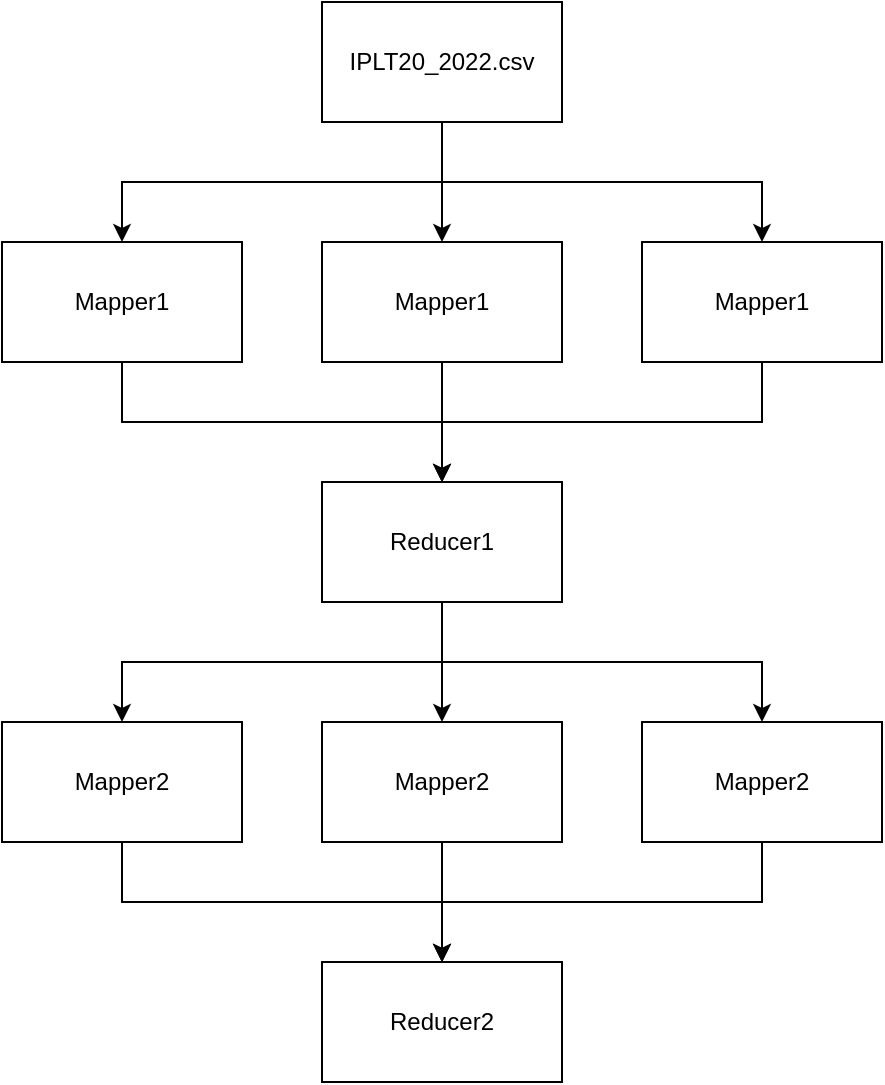 <mxfile version="20.5.1" type="device" pages="5"><diagram id="6o7f9RZTDPb5jPdgnGVH" name="Page-1"><mxGraphModel dx="1422" dy="762" grid="1" gridSize="10" guides="1" tooltips="1" connect="1" arrows="1" fold="1" page="1" pageScale="1" pageWidth="850" pageHeight="1100" math="0" shadow="0"><root><mxCell id="0"/><mxCell id="1" parent="0"/><mxCell id="xvzANiRqgenkxPo2lPjt-11" style="edgeStyle=orthogonalEdgeStyle;rounded=0;orthogonalLoop=1;jettySize=auto;html=1;exitX=0.5;exitY=1;exitDx=0;exitDy=0;entryX=0.5;entryY=0;entryDx=0;entryDy=0;" parent="1" source="xvzANiRqgenkxPo2lPjt-1" target="xvzANiRqgenkxPo2lPjt-2" edge="1"><mxGeometry relative="1" as="geometry"/></mxCell><mxCell id="xvzANiRqgenkxPo2lPjt-12" style="edgeStyle=orthogonalEdgeStyle;rounded=0;orthogonalLoop=1;jettySize=auto;html=1;exitX=0.5;exitY=1;exitDx=0;exitDy=0;entryX=0.5;entryY=0;entryDx=0;entryDy=0;" parent="1" source="xvzANiRqgenkxPo2lPjt-1" target="xvzANiRqgenkxPo2lPjt-4" edge="1"><mxGeometry relative="1" as="geometry"/></mxCell><mxCell id="xvzANiRqgenkxPo2lPjt-13" style="edgeStyle=orthogonalEdgeStyle;rounded=0;orthogonalLoop=1;jettySize=auto;html=1;exitX=0.5;exitY=1;exitDx=0;exitDy=0;" parent="1" source="xvzANiRqgenkxPo2lPjt-1" target="xvzANiRqgenkxPo2lPjt-3" edge="1"><mxGeometry relative="1" as="geometry"/></mxCell><mxCell id="xvzANiRqgenkxPo2lPjt-1" value="IPLT20_2022.csv" style="rounded=0;whiteSpace=wrap;html=1;" parent="1" vertex="1"><mxGeometry x="320" y="80" width="120" height="60" as="geometry"/></mxCell><mxCell id="xvzANiRqgenkxPo2lPjt-14" style="edgeStyle=orthogonalEdgeStyle;rounded=0;orthogonalLoop=1;jettySize=auto;html=1;exitX=0.5;exitY=1;exitDx=0;exitDy=0;entryX=0.5;entryY=0;entryDx=0;entryDy=0;" parent="1" source="xvzANiRqgenkxPo2lPjt-2" target="xvzANiRqgenkxPo2lPjt-5" edge="1"><mxGeometry relative="1" as="geometry"/></mxCell><mxCell id="xvzANiRqgenkxPo2lPjt-2" value="Mapper1" style="rounded=0;whiteSpace=wrap;html=1;" parent="1" vertex="1"><mxGeometry x="160" y="200" width="120" height="60" as="geometry"/></mxCell><mxCell id="xvzANiRqgenkxPo2lPjt-18" style="edgeStyle=orthogonalEdgeStyle;rounded=0;orthogonalLoop=1;jettySize=auto;html=1;exitX=0.5;exitY=1;exitDx=0;exitDy=0;entryX=0.5;entryY=0;entryDx=0;entryDy=0;" parent="1" source="xvzANiRqgenkxPo2lPjt-3" target="xvzANiRqgenkxPo2lPjt-5" edge="1"><mxGeometry relative="1" as="geometry"/></mxCell><mxCell id="xvzANiRqgenkxPo2lPjt-3" value="Mapper1" style="rounded=0;whiteSpace=wrap;html=1;" parent="1" vertex="1"><mxGeometry x="320" y="200" width="120" height="60" as="geometry"/></mxCell><mxCell id="xvzANiRqgenkxPo2lPjt-15" style="edgeStyle=orthogonalEdgeStyle;rounded=0;orthogonalLoop=1;jettySize=auto;html=1;exitX=0.5;exitY=1;exitDx=0;exitDy=0;entryX=0.5;entryY=0;entryDx=0;entryDy=0;" parent="1" source="xvzANiRqgenkxPo2lPjt-4" target="xvzANiRqgenkxPo2lPjt-5" edge="1"><mxGeometry relative="1" as="geometry"/></mxCell><mxCell id="xvzANiRqgenkxPo2lPjt-4" value="Mapper1" style="rounded=0;whiteSpace=wrap;html=1;" parent="1" vertex="1"><mxGeometry x="480" y="200" width="120" height="60" as="geometry"/></mxCell><mxCell id="xvzANiRqgenkxPo2lPjt-19" style="edgeStyle=orthogonalEdgeStyle;rounded=0;orthogonalLoop=1;jettySize=auto;html=1;exitX=0.5;exitY=1;exitDx=0;exitDy=0;entryX=0.5;entryY=0;entryDx=0;entryDy=0;" parent="1" source="xvzANiRqgenkxPo2lPjt-5" target="xvzANiRqgenkxPo2lPjt-7" edge="1"><mxGeometry relative="1" as="geometry"/></mxCell><mxCell id="xvzANiRqgenkxPo2lPjt-20" style="edgeStyle=orthogonalEdgeStyle;rounded=0;orthogonalLoop=1;jettySize=auto;html=1;exitX=0.5;exitY=1;exitDx=0;exitDy=0;entryX=0.5;entryY=0;entryDx=0;entryDy=0;" parent="1" source="xvzANiRqgenkxPo2lPjt-5" target="xvzANiRqgenkxPo2lPjt-6" edge="1"><mxGeometry relative="1" as="geometry"/></mxCell><mxCell id="xvzANiRqgenkxPo2lPjt-21" style="edgeStyle=orthogonalEdgeStyle;rounded=0;orthogonalLoop=1;jettySize=auto;html=1;exitX=0.5;exitY=1;exitDx=0;exitDy=0;entryX=0.5;entryY=0;entryDx=0;entryDy=0;" parent="1" source="xvzANiRqgenkxPo2lPjt-5" target="xvzANiRqgenkxPo2lPjt-8" edge="1"><mxGeometry relative="1" as="geometry"/></mxCell><mxCell id="xvzANiRqgenkxPo2lPjt-5" value="Reducer1" style="rounded=0;whiteSpace=wrap;html=1;" parent="1" vertex="1"><mxGeometry x="320" y="320" width="120" height="60" as="geometry"/></mxCell><mxCell id="xvzANiRqgenkxPo2lPjt-22" style="edgeStyle=orthogonalEdgeStyle;rounded=0;orthogonalLoop=1;jettySize=auto;html=1;exitX=0.5;exitY=1;exitDx=0;exitDy=0;entryX=0.5;entryY=0;entryDx=0;entryDy=0;" parent="1" source="xvzANiRqgenkxPo2lPjt-6" target="xvzANiRqgenkxPo2lPjt-9" edge="1"><mxGeometry relative="1" as="geometry"/></mxCell><mxCell id="xvzANiRqgenkxPo2lPjt-6" value="Mapper2" style="rounded=0;whiteSpace=wrap;html=1;" parent="1" vertex="1"><mxGeometry x="160" y="440" width="120" height="60" as="geometry"/></mxCell><mxCell id="xvzANiRqgenkxPo2lPjt-25" style="edgeStyle=orthogonalEdgeStyle;rounded=0;orthogonalLoop=1;jettySize=auto;html=1;exitX=0.5;exitY=1;exitDx=0;exitDy=0;entryX=0.5;entryY=0;entryDx=0;entryDy=0;" parent="1" source="xvzANiRqgenkxPo2lPjt-7" target="xvzANiRqgenkxPo2lPjt-9" edge="1"><mxGeometry relative="1" as="geometry"/></mxCell><mxCell id="xvzANiRqgenkxPo2lPjt-7" value="Mapper2" style="rounded=0;whiteSpace=wrap;html=1;" parent="1" vertex="1"><mxGeometry x="320" y="440" width="120" height="60" as="geometry"/></mxCell><mxCell id="xvzANiRqgenkxPo2lPjt-28" style="edgeStyle=orthogonalEdgeStyle;rounded=0;orthogonalLoop=1;jettySize=auto;html=1;exitX=0.5;exitY=1;exitDx=0;exitDy=0;" parent="1" source="xvzANiRqgenkxPo2lPjt-8" target="xvzANiRqgenkxPo2lPjt-9" edge="1"><mxGeometry relative="1" as="geometry"/></mxCell><mxCell id="xvzANiRqgenkxPo2lPjt-8" value="Mapper2" style="rounded=0;whiteSpace=wrap;html=1;" parent="1" vertex="1"><mxGeometry x="480" y="440" width="120" height="60" as="geometry"/></mxCell><mxCell id="xvzANiRqgenkxPo2lPjt-9" value="Reducer2" style="rounded=0;whiteSpace=wrap;html=1;" parent="1" vertex="1"><mxGeometry x="320" y="560" width="120" height="60" as="geometry"/></mxCell></root></mxGraphModel></diagram><diagram id="f06bYIB69MWUWA57a5rM" name="Page-2"><mxGraphModel dx="2512" dy="796" grid="1" gridSize="10" guides="1" tooltips="1" connect="1" arrows="1" fold="1" page="1" pageScale="1" pageWidth="850" pageHeight="1100" math="0" shadow="0"><root><mxCell id="0"/><mxCell id="1" parent="0"/><mxCell id="LQEnDPX-bpbryEIBlUgc-5" style="edgeStyle=orthogonalEdgeStyle;rounded=0;orthogonalLoop=1;jettySize=auto;html=1;exitX=1;exitY=0.5;exitDx=0;exitDy=0;entryX=0;entryY=0.5;entryDx=0;entryDy=0;" parent="1" source="LQEnDPX-bpbryEIBlUgc-1" target="LQEnDPX-bpbryEIBlUgc-3" edge="1"><mxGeometry relative="1" as="geometry"/></mxCell><mxCell id="LQEnDPX-bpbryEIBlUgc-6" style="edgeStyle=orthogonalEdgeStyle;rounded=0;orthogonalLoop=1;jettySize=auto;html=1;exitX=1;exitY=0.5;exitDx=0;exitDy=0;entryX=0;entryY=0.5;entryDx=0;entryDy=0;" parent="1" source="LQEnDPX-bpbryEIBlUgc-1" target="LQEnDPX-bpbryEIBlUgc-4" edge="1"><mxGeometry relative="1" as="geometry"/></mxCell><mxCell id="LQEnDPX-bpbryEIBlUgc-7" style="edgeStyle=orthogonalEdgeStyle;rounded=0;orthogonalLoop=1;jettySize=auto;html=1;exitX=1;exitY=0.5;exitDx=0;exitDy=0;entryX=0;entryY=0.5;entryDx=0;entryDy=0;" parent="1" source="LQEnDPX-bpbryEIBlUgc-1" target="LQEnDPX-bpbryEIBlUgc-2" edge="1"><mxGeometry relative="1" as="geometry"/></mxCell><mxCell id="LQEnDPX-bpbryEIBlUgc-1" value="Input Data" style="rounded=0;whiteSpace=wrap;html=1;" parent="1" vertex="1"><mxGeometry x="-120" y="280" width="120" height="60" as="geometry"/></mxCell><mxCell id="LQEnDPX-bpbryEIBlUgc-17" style="edgeStyle=orthogonalEdgeStyle;rounded=0;orthogonalLoop=1;jettySize=auto;html=1;exitX=1;exitY=0.5;exitDx=0;exitDy=0;" parent="1" source="LQEnDPX-bpbryEIBlUgc-2" target="LQEnDPX-bpbryEIBlUgc-8" edge="1"><mxGeometry relative="1" as="geometry"/></mxCell><mxCell id="LQEnDPX-bpbryEIBlUgc-2" value="Row 1 - 1000" style="rounded=0;whiteSpace=wrap;html=1;" parent="1" vertex="1"><mxGeometry x="80" y="160" width="120" height="60" as="geometry"/></mxCell><mxCell id="LQEnDPX-bpbryEIBlUgc-18" style="edgeStyle=orthogonalEdgeStyle;rounded=0;orthogonalLoop=1;jettySize=auto;html=1;exitX=1;exitY=0.5;exitDx=0;exitDy=0;entryX=0;entryY=0.5;entryDx=0;entryDy=0;" parent="1" source="LQEnDPX-bpbryEIBlUgc-3" target="LQEnDPX-bpbryEIBlUgc-9" edge="1"><mxGeometry relative="1" as="geometry"/></mxCell><mxCell id="LQEnDPX-bpbryEIBlUgc-3" value="Row 1001 - 2000" style="rounded=0;whiteSpace=wrap;html=1;" parent="1" vertex="1"><mxGeometry x="80" y="280" width="120" height="60" as="geometry"/></mxCell><mxCell id="LQEnDPX-bpbryEIBlUgc-19" style="edgeStyle=orthogonalEdgeStyle;rounded=0;orthogonalLoop=1;jettySize=auto;html=1;exitX=1;exitY=0.5;exitDx=0;exitDy=0;" parent="1" source="LQEnDPX-bpbryEIBlUgc-4" target="LQEnDPX-bpbryEIBlUgc-10" edge="1"><mxGeometry relative="1" as="geometry"/></mxCell><mxCell id="LQEnDPX-bpbryEIBlUgc-4" value="Row 2001 - 3000" style="rounded=0;whiteSpace=wrap;html=1;" parent="1" vertex="1"><mxGeometry x="80" y="400" width="120" height="60" as="geometry"/></mxCell><mxCell id="LQEnDPX-bpbryEIBlUgc-8" value="batter1, runs&lt;br&gt;batter2, runs&lt;br&gt;batter1, runs" style="rounded=0;whiteSpace=wrap;html=1;" parent="1" vertex="1"><mxGeometry x="280" y="160" width="120" height="60" as="geometry"/></mxCell><mxCell id="LQEnDPX-bpbryEIBlUgc-28" style="edgeStyle=orthogonalEdgeStyle;rounded=0;orthogonalLoop=1;jettySize=auto;html=1;exitX=1;exitY=0.5;exitDx=0;exitDy=0;entryX=0;entryY=0.5;entryDx=0;entryDy=0;" parent="1" source="LQEnDPX-bpbryEIBlUgc-9" target="LQEnDPX-bpbryEIBlUgc-12" edge="1"><mxGeometry relative="1" as="geometry"/></mxCell><mxCell id="LQEnDPX-bpbryEIBlUgc-9" value="batteri, runs&lt;br&gt;batterj, runs&lt;br&gt;batter1, runs" style="rounded=0;whiteSpace=wrap;html=1;" parent="1" vertex="1"><mxGeometry x="280" y="280" width="120" height="60" as="geometry"/></mxCell><mxCell id="LQEnDPX-bpbryEIBlUgc-10" value="batterx, runs&lt;br&gt;battery, runs&lt;br&gt;batterz, runs" style="rounded=0;whiteSpace=wrap;html=1;" parent="1" vertex="1"><mxGeometry x="280" y="400" width="120" height="60" as="geometry"/></mxCell><mxCell id="LQEnDPX-bpbryEIBlUgc-34" style="edgeStyle=orthogonalEdgeStyle;rounded=0;orthogonalLoop=1;jettySize=auto;html=1;exitX=1;exitY=0.5;exitDx=0;exitDy=0;" parent="1" source="LQEnDPX-bpbryEIBlUgc-11" target="LQEnDPX-bpbryEIBlUgc-14" edge="1"><mxGeometry relative="1" as="geometry"/></mxCell><mxCell id="LQEnDPX-bpbryEIBlUgc-11" value="batter1, runs&lt;br&gt;batter1, runs&lt;br&gt;batter2, runs" style="rounded=0;whiteSpace=wrap;html=1;" parent="1" vertex="1"><mxGeometry x="480" y="160" width="120" height="60" as="geometry"/></mxCell><mxCell id="LQEnDPX-bpbryEIBlUgc-35" style="edgeStyle=orthogonalEdgeStyle;rounded=0;orthogonalLoop=1;jettySize=auto;html=1;exitX=1;exitY=0.5;exitDx=0;exitDy=0;entryX=0;entryY=0.5;entryDx=0;entryDy=0;" parent="1" source="LQEnDPX-bpbryEIBlUgc-12" target="LQEnDPX-bpbryEIBlUgc-15" edge="1"><mxGeometry relative="1" as="geometry"/></mxCell><mxCell id="LQEnDPX-bpbryEIBlUgc-12" value="batteri, runs&lt;br&gt;batterj, runs&lt;br&gt;batterj, runs" style="rounded=0;whiteSpace=wrap;html=1;" parent="1" vertex="1"><mxGeometry x="480" y="280" width="120" height="60" as="geometry"/></mxCell><mxCell id="LQEnDPX-bpbryEIBlUgc-36" style="edgeStyle=orthogonalEdgeStyle;rounded=0;orthogonalLoop=1;jettySize=auto;html=1;exitX=1;exitY=0.5;exitDx=0;exitDy=0;" parent="1" source="LQEnDPX-bpbryEIBlUgc-13" target="LQEnDPX-bpbryEIBlUgc-16" edge="1"><mxGeometry relative="1" as="geometry"/></mxCell><mxCell id="LQEnDPX-bpbryEIBlUgc-13" value="battery, runs&lt;br&gt;batterz, runs&lt;br&gt;batterz, runs" style="rounded=0;whiteSpace=wrap;html=1;" parent="1" vertex="1"><mxGeometry x="480" y="400" width="120" height="60" as="geometry"/></mxCell><mxCell id="LQEnDPX-bpbryEIBlUgc-38" style="edgeStyle=orthogonalEdgeStyle;rounded=0;orthogonalLoop=1;jettySize=auto;html=1;exitX=1;exitY=0.5;exitDx=0;exitDy=0;" parent="1" source="LQEnDPX-bpbryEIBlUgc-14" target="LQEnDPX-bpbryEIBlUgc-37" edge="1"><mxGeometry relative="1" as="geometry"/></mxCell><mxCell id="LQEnDPX-bpbryEIBlUgc-14" value="batter1, runs&lt;br&gt;batter2, runs" style="rounded=0;whiteSpace=wrap;html=1;" parent="1" vertex="1"><mxGeometry x="680" y="160" width="120" height="60" as="geometry"/></mxCell><mxCell id="LQEnDPX-bpbryEIBlUgc-42" style="edgeStyle=orthogonalEdgeStyle;rounded=0;orthogonalLoop=1;jettySize=auto;html=1;exitX=1;exitY=0.5;exitDx=0;exitDy=0;entryX=0;entryY=0.5;entryDx=0;entryDy=0;" parent="1" source="LQEnDPX-bpbryEIBlUgc-15" target="LQEnDPX-bpbryEIBlUgc-39" edge="1"><mxGeometry relative="1" as="geometry"/></mxCell><mxCell id="LQEnDPX-bpbryEIBlUgc-15" value="batteri, runs&lt;br&gt;batterj, runs" style="rounded=0;whiteSpace=wrap;html=1;" parent="1" vertex="1"><mxGeometry x="680" y="280" width="120" height="60" as="geometry"/></mxCell><mxCell id="LQEnDPX-bpbryEIBlUgc-41" style="edgeStyle=orthogonalEdgeStyle;rounded=0;orthogonalLoop=1;jettySize=auto;html=1;exitX=1;exitY=0.5;exitDx=0;exitDy=0;entryX=0;entryY=0.5;entryDx=0;entryDy=0;" parent="1" source="LQEnDPX-bpbryEIBlUgc-16" target="LQEnDPX-bpbryEIBlUgc-40" edge="1"><mxGeometry relative="1" as="geometry"/></mxCell><mxCell id="LQEnDPX-bpbryEIBlUgc-16" value="battery, runs&lt;br&gt;batterz, runs" style="rounded=0;whiteSpace=wrap;html=1;" parent="1" vertex="1"><mxGeometry x="680" y="400" width="120" height="60" as="geometry"/></mxCell><mxCell id="LQEnDPX-bpbryEIBlUgc-23" value="" style="endArrow=classic;html=1;rounded=0;exitX=1;exitY=0.617;exitDx=0;exitDy=0;exitPerimeter=0;entryX=0;entryY=0.5;entryDx=0;entryDy=0;" parent="1" source="LQEnDPX-bpbryEIBlUgc-8" target="LQEnDPX-bpbryEIBlUgc-13" edge="1"><mxGeometry width="50" height="50" relative="1" as="geometry"><mxPoint x="400" y="390" as="sourcePoint"/><mxPoint x="450" y="340" as="targetPoint"/></mxGeometry></mxCell><mxCell id="LQEnDPX-bpbryEIBlUgc-24" value="" style="endArrow=classic;html=1;rounded=0;exitX=1;exitY=0.5;exitDx=0;exitDy=0;entryX=0;entryY=0.5;entryDx=0;entryDy=0;" parent="1" source="LQEnDPX-bpbryEIBlUgc-9" target="LQEnDPX-bpbryEIBlUgc-11" edge="1"><mxGeometry width="50" height="50" relative="1" as="geometry"><mxPoint x="400" y="390" as="sourcePoint"/><mxPoint x="450" y="340" as="targetPoint"/></mxGeometry></mxCell><mxCell id="LQEnDPX-bpbryEIBlUgc-25" value="" style="endArrow=classic;html=1;rounded=0;exitX=1;exitY=0.5;exitDx=0;exitDy=0;entryX=0;entryY=0.5;entryDx=0;entryDy=0;" parent="1" source="LQEnDPX-bpbryEIBlUgc-10" target="LQEnDPX-bpbryEIBlUgc-12" edge="1"><mxGeometry width="50" height="50" relative="1" as="geometry"><mxPoint x="400" y="390" as="sourcePoint"/><mxPoint x="450" y="340" as="targetPoint"/></mxGeometry></mxCell><mxCell id="LQEnDPX-bpbryEIBlUgc-29" value="" style="endArrow=classic;html=1;rounded=0;exitX=1;exitY=0.5;exitDx=0;exitDy=0;entryX=0;entryY=0.5;entryDx=0;entryDy=0;" parent="1" source="LQEnDPX-bpbryEIBlUgc-9" target="LQEnDPX-bpbryEIBlUgc-13" edge="1"><mxGeometry width="50" height="50" relative="1" as="geometry"><mxPoint x="400" y="390" as="sourcePoint"/><mxPoint x="450" y="340" as="targetPoint"/></mxGeometry></mxCell><mxCell id="LQEnDPX-bpbryEIBlUgc-30" value="" style="endArrow=classic;html=1;rounded=0;exitX=1;exitY=0.5;exitDx=0;exitDy=0;entryX=0;entryY=0.5;entryDx=0;entryDy=0;exitPerimeter=0;" parent="1" source="LQEnDPX-bpbryEIBlUgc-10" target="LQEnDPX-bpbryEIBlUgc-13" edge="1"><mxGeometry width="50" height="50" relative="1" as="geometry"><mxPoint x="400" y="390" as="sourcePoint"/><mxPoint x="450" y="340" as="targetPoint"/></mxGeometry></mxCell><mxCell id="LQEnDPX-bpbryEIBlUgc-31" value="" style="endArrow=classic;html=1;rounded=0;exitX=1;exitY=0.5;exitDx=0;exitDy=0;entryX=0;entryY=0.5;entryDx=0;entryDy=0;" parent="1" source="LQEnDPX-bpbryEIBlUgc-10" target="LQEnDPX-bpbryEIBlUgc-11" edge="1"><mxGeometry width="50" height="50" relative="1" as="geometry"><mxPoint x="400" y="390" as="sourcePoint"/><mxPoint x="450" y="340" as="targetPoint"/></mxGeometry></mxCell><mxCell id="LQEnDPX-bpbryEIBlUgc-32" value="" style="endArrow=classic;html=1;rounded=0;exitX=1;exitY=0.5;exitDx=0;exitDy=0;entryX=0;entryY=0.5;entryDx=0;entryDy=0;" parent="1" source="LQEnDPX-bpbryEIBlUgc-8" target="LQEnDPX-bpbryEIBlUgc-11" edge="1"><mxGeometry width="50" height="50" relative="1" as="geometry"><mxPoint x="400" y="390" as="sourcePoint"/><mxPoint x="450" y="340" as="targetPoint"/></mxGeometry></mxCell><mxCell id="LQEnDPX-bpbryEIBlUgc-33" value="" style="endArrow=classic;html=1;rounded=0;exitX=1;exitY=0.5;exitDx=0;exitDy=0;entryX=0;entryY=0.5;entryDx=0;entryDy=0;" parent="1" source="LQEnDPX-bpbryEIBlUgc-8" target="LQEnDPX-bpbryEIBlUgc-12" edge="1"><mxGeometry width="50" height="50" relative="1" as="geometry"><mxPoint x="400" y="390" as="sourcePoint"/><mxPoint x="450" y="340" as="targetPoint"/></mxGeometry></mxCell><mxCell id="LQEnDPX-bpbryEIBlUgc-45" style="edgeStyle=orthogonalEdgeStyle;rounded=0;orthogonalLoop=1;jettySize=auto;html=1;exitX=1;exitY=0.5;exitDx=0;exitDy=0;entryX=0;entryY=0.5;entryDx=0;entryDy=0;" parent="1" source="LQEnDPX-bpbryEIBlUgc-37" target="LQEnDPX-bpbryEIBlUgc-43" edge="1"><mxGeometry relative="1" as="geometry"/></mxCell><mxCell id="LQEnDPX-bpbryEIBlUgc-37" value="Top 10 Batter, runs" style="rounded=0;whiteSpace=wrap;html=1;" parent="1" vertex="1"><mxGeometry x="880" y="160" width="120" height="60" as="geometry"/></mxCell><mxCell id="LQEnDPX-bpbryEIBlUgc-49" style="edgeStyle=orthogonalEdgeStyle;rounded=0;orthogonalLoop=1;jettySize=auto;html=1;exitX=1;exitY=0.5;exitDx=0;exitDy=0;entryX=0;entryY=0.5;entryDx=0;entryDy=0;" parent="1" source="LQEnDPX-bpbryEIBlUgc-39" target="LQEnDPX-bpbryEIBlUgc-43" edge="1"><mxGeometry relative="1" as="geometry"/></mxCell><mxCell id="LQEnDPX-bpbryEIBlUgc-39" value="Top 10 Batter, runs" style="rounded=0;whiteSpace=wrap;html=1;" parent="1" vertex="1"><mxGeometry x="880" y="280" width="120" height="60" as="geometry"/></mxCell><mxCell id="LQEnDPX-bpbryEIBlUgc-48" style="edgeStyle=orthogonalEdgeStyle;rounded=0;orthogonalLoop=1;jettySize=auto;html=1;exitX=1;exitY=0.5;exitDx=0;exitDy=0;entryX=0;entryY=0.5;entryDx=0;entryDy=0;" parent="1" source="LQEnDPX-bpbryEIBlUgc-40" target="LQEnDPX-bpbryEIBlUgc-43" edge="1"><mxGeometry relative="1" as="geometry"/></mxCell><mxCell id="LQEnDPX-bpbryEIBlUgc-40" value="Top 10 Batter, runs" style="rounded=0;whiteSpace=wrap;html=1;" parent="1" vertex="1"><mxGeometry x="880" y="400" width="120" height="60" as="geometry"/></mxCell><mxCell id="LQEnDPX-bpbryEIBlUgc-51" style="edgeStyle=orthogonalEdgeStyle;rounded=0;orthogonalLoop=1;jettySize=auto;html=1;exitX=1;exitY=0.5;exitDx=0;exitDy=0;entryX=0;entryY=0.5;entryDx=0;entryDy=0;" parent="1" source="LQEnDPX-bpbryEIBlUgc-43" target="LQEnDPX-bpbryEIBlUgc-44" edge="1"><mxGeometry relative="1" as="geometry"/></mxCell><mxCell id="LQEnDPX-bpbryEIBlUgc-43" value="Top 10 Batter, runs" style="rounded=0;whiteSpace=wrap;html=1;" parent="1" vertex="1"><mxGeometry x="1080" y="280" width="120" height="60" as="geometry"/></mxCell><mxCell id="LQEnDPX-bpbryEIBlUgc-44" value="Top 10 Highest Runs Scorers" style="rounded=0;whiteSpace=wrap;html=1;" parent="1" vertex="1"><mxGeometry x="1240" y="280" width="120" height="60" as="geometry"/></mxCell><mxCell id="LQEnDPX-bpbryEIBlUgc-52" value="Mapper 1" style="text;html=1;strokeColor=none;fillColor=none;align=center;verticalAlign=middle;whiteSpace=wrap;rounded=0;fontStyle=1" parent="1" vertex="1"><mxGeometry x="310" y="90" width="60" height="30" as="geometry"/></mxCell><mxCell id="LQEnDPX-bpbryEIBlUgc-53" value="Reducer 1" style="text;html=1;strokeColor=none;fillColor=none;align=center;verticalAlign=middle;whiteSpace=wrap;rounded=0;fontStyle=1" parent="1" vertex="1"><mxGeometry x="710" y="90" width="70" height="30" as="geometry"/></mxCell><mxCell id="LQEnDPX-bpbryEIBlUgc-54" value="Mapper 2" style="text;html=1;strokeColor=none;fillColor=none;align=center;verticalAlign=middle;whiteSpace=wrap;rounded=0;fontStyle=1" parent="1" vertex="1"><mxGeometry x="910" y="90" width="60" height="30" as="geometry"/></mxCell><mxCell id="LQEnDPX-bpbryEIBlUgc-55" value="Reducer 2" style="text;html=1;strokeColor=none;fillColor=none;align=center;verticalAlign=middle;whiteSpace=wrap;rounded=0;fontStyle=1" parent="1" vertex="1"><mxGeometry x="1110" y="90" width="70" height="30" as="geometry"/></mxCell><mxCell id="LQEnDPX-bpbryEIBlUgc-56" value="Splitter" style="text;html=1;strokeColor=none;fillColor=none;align=center;verticalAlign=middle;whiteSpace=wrap;rounded=0;fontStyle=1" parent="1" vertex="1"><mxGeometry x="110" y="90" width="60" height="30" as="geometry"/></mxCell><mxCell id="LQEnDPX-bpbryEIBlUgc-57" value="Output" style="text;html=1;strokeColor=none;fillColor=none;align=center;verticalAlign=middle;whiteSpace=wrap;rounded=0;fontStyle=1" parent="1" vertex="1"><mxGeometry x="1270" y="90" width="60" height="30" as="geometry"/></mxCell><mxCell id="LQEnDPX-bpbryEIBlUgc-58" value="Shuffling / Sorting" style="text;html=1;strokeColor=none;fillColor=none;align=center;verticalAlign=middle;whiteSpace=wrap;rounded=0;fontStyle=1" parent="1" vertex="1"><mxGeometry x="510" y="90" width="70" height="30" as="geometry"/></mxCell></root></mxGraphModel></diagram><diagram id="iNlqbBS41llx7J81xQMt" name="ProblemStatement1"><mxGraphModel dx="2272" dy="762" grid="1" gridSize="10" guides="1" tooltips="1" connect="1" arrows="1" fold="1" page="1" pageScale="1" pageWidth="850" pageHeight="1100" math="0" shadow="0"><root><mxCell id="0"/><mxCell id="1" parent="0"/><mxCell id="LOyBll2OxZJp90ANARx5-20" style="edgeStyle=orthogonalEdgeStyle;rounded=0;orthogonalLoop=1;jettySize=auto;html=1;exitX=0.5;exitY=1;exitDx=0;exitDy=0;" parent="1" source="LOyBll2OxZJp90ANARx5-2" target="LOyBll2OxZJp90ANARx5-4" edge="1"><mxGeometry relative="1" as="geometry"/></mxCell><mxCell id="LOyBll2OxZJp90ANARx5-21" style="edgeStyle=orthogonalEdgeStyle;rounded=0;orthogonalLoop=1;jettySize=auto;html=1;exitX=0.5;exitY=1;exitDx=0;exitDy=0;" parent="1" source="LOyBll2OxZJp90ANARx5-2" target="LOyBll2OxZJp90ANARx5-5" edge="1"><mxGeometry relative="1" as="geometry"/></mxCell><mxCell id="LOyBll2OxZJp90ANARx5-22" style="edgeStyle=orthogonalEdgeStyle;rounded=0;orthogonalLoop=1;jettySize=auto;html=1;exitX=0.5;exitY=1;exitDx=0;exitDy=0;" parent="1" source="LOyBll2OxZJp90ANARx5-2" target="LOyBll2OxZJp90ANARx5-3" edge="1"><mxGeometry relative="1" as="geometry"/></mxCell><mxCell id="LOyBll2OxZJp90ANARx5-2" value="Input Data" style="rounded=0;whiteSpace=wrap;html=1;" parent="1" vertex="1"><mxGeometry x="-120" y="40" width="120" height="60" as="geometry"/></mxCell><mxCell id="LOyBll2OxZJp90ANARx5-24" style="edgeStyle=orthogonalEdgeStyle;rounded=0;orthogonalLoop=1;jettySize=auto;html=1;exitX=0.5;exitY=1;exitDx=0;exitDy=0;" parent="1" source="LOyBll2OxZJp90ANARx5-3" target="LOyBll2OxZJp90ANARx5-6" edge="1"><mxGeometry relative="1" as="geometry"/></mxCell><mxCell id="LOyBll2OxZJp90ANARx5-3" value="Row 1 - 1000" style="rounded=0;whiteSpace=wrap;html=1;" parent="1" vertex="1"><mxGeometry x="-320" y="140" width="120" height="60" as="geometry"/></mxCell><mxCell id="LOyBll2OxZJp90ANARx5-23" style="edgeStyle=orthogonalEdgeStyle;rounded=0;orthogonalLoop=1;jettySize=auto;html=1;exitX=0.5;exitY=1;exitDx=0;exitDy=0;entryX=0.5;entryY=0;entryDx=0;entryDy=0;" parent="1" source="LOyBll2OxZJp90ANARx5-4" target="LOyBll2OxZJp90ANARx5-7" edge="1"><mxGeometry relative="1" as="geometry"/></mxCell><mxCell id="LOyBll2OxZJp90ANARx5-4" value="Row 1001 - 2000" style="rounded=0;whiteSpace=wrap;html=1;" parent="1" vertex="1"><mxGeometry x="-120" y="140" width="120" height="60" as="geometry"/></mxCell><mxCell id="LOyBll2OxZJp90ANARx5-25" style="edgeStyle=orthogonalEdgeStyle;rounded=0;orthogonalLoop=1;jettySize=auto;html=1;exitX=0.5;exitY=1;exitDx=0;exitDy=0;entryX=0.5;entryY=0;entryDx=0;entryDy=0;" parent="1" source="LOyBll2OxZJp90ANARx5-5" target="LOyBll2OxZJp90ANARx5-8" edge="1"><mxGeometry relative="1" as="geometry"/></mxCell><mxCell id="LOyBll2OxZJp90ANARx5-5" value="Row 2001 - 3000" style="rounded=0;whiteSpace=wrap;html=1;" parent="1" vertex="1"><mxGeometry x="80" y="140" width="120" height="60" as="geometry"/></mxCell><mxCell id="LOyBll2OxZJp90ANARx5-28" style="edgeStyle=orthogonalEdgeStyle;rounded=0;orthogonalLoop=1;jettySize=auto;html=1;exitX=0.5;exitY=1;exitDx=0;exitDy=0;entryX=0.5;entryY=0;entryDx=0;entryDy=0;" parent="1" source="LOyBll2OxZJp90ANARx5-6" target="LOyBll2OxZJp90ANARx5-9" edge="1"><mxGeometry relative="1" as="geometry"/></mxCell><mxCell id="LOyBll2OxZJp90ANARx5-6" value="batter1, runs&lt;br&gt;batter2, runs&lt;br&gt;batter1, runs" style="rounded=0;whiteSpace=wrap;html=1;" parent="1" vertex="1"><mxGeometry x="-320" y="240" width="120" height="60" as="geometry"/></mxCell><mxCell id="LOyBll2OxZJp90ANARx5-27" style="edgeStyle=orthogonalEdgeStyle;rounded=0;orthogonalLoop=1;jettySize=auto;html=1;exitX=0.5;exitY=1;exitDx=0;exitDy=0;entryX=0.5;entryY=0;entryDx=0;entryDy=0;" parent="1" source="LOyBll2OxZJp90ANARx5-7" target="LOyBll2OxZJp90ANARx5-10" edge="1"><mxGeometry relative="1" as="geometry"/></mxCell><mxCell id="LOyBll2OxZJp90ANARx5-7" value="batteri, runs&lt;br&gt;batterj, runs&lt;br&gt;batter1, runs" style="rounded=0;whiteSpace=wrap;html=1;" parent="1" vertex="1"><mxGeometry x="-120" y="240" width="120" height="60" as="geometry"/></mxCell><mxCell id="LOyBll2OxZJp90ANARx5-26" style="edgeStyle=orthogonalEdgeStyle;rounded=0;orthogonalLoop=1;jettySize=auto;html=1;exitX=0.5;exitY=1;exitDx=0;exitDy=0;entryX=0.5;entryY=0;entryDx=0;entryDy=0;" parent="1" source="LOyBll2OxZJp90ANARx5-8" target="LOyBll2OxZJp90ANARx5-11" edge="1"><mxGeometry relative="1" as="geometry"/></mxCell><mxCell id="LOyBll2OxZJp90ANARx5-8" value="batterx, runs&lt;br&gt;battery, runs&lt;br&gt;batterz, runs" style="rounded=0;whiteSpace=wrap;html=1;" parent="1" vertex="1"><mxGeometry x="80" y="240" width="120" height="60" as="geometry"/></mxCell><mxCell id="LOyBll2OxZJp90ANARx5-29" style="edgeStyle=orthogonalEdgeStyle;rounded=0;orthogonalLoop=1;jettySize=auto;html=1;exitX=0.5;exitY=1;exitDx=0;exitDy=0;entryX=0.5;entryY=0;entryDx=0;entryDy=0;" parent="1" source="LOyBll2OxZJp90ANARx5-9" target="LOyBll2OxZJp90ANARx5-12" edge="1"><mxGeometry relative="1" as="geometry"/></mxCell><mxCell id="LOyBll2OxZJp90ANARx5-9" value="batter1, runs&lt;br&gt;batter1, runs&lt;br&gt;batter2, runs" style="rounded=0;whiteSpace=wrap;html=1;" parent="1" vertex="1"><mxGeometry x="-320" y="340" width="120" height="60" as="geometry"/></mxCell><mxCell id="LOyBll2OxZJp90ANARx5-30" style="edgeStyle=orthogonalEdgeStyle;rounded=0;orthogonalLoop=1;jettySize=auto;html=1;exitX=0.5;exitY=1;exitDx=0;exitDy=0;entryX=0.5;entryY=0;entryDx=0;entryDy=0;" parent="1" source="LOyBll2OxZJp90ANARx5-10" target="LOyBll2OxZJp90ANARx5-13" edge="1"><mxGeometry relative="1" as="geometry"/></mxCell><mxCell id="LOyBll2OxZJp90ANARx5-10" value="batteri, runs&lt;br&gt;batterj, runs&lt;br&gt;batterj, runs" style="rounded=0;whiteSpace=wrap;html=1;" parent="1" vertex="1"><mxGeometry x="-120" y="340" width="120" height="60" as="geometry"/></mxCell><mxCell id="LOyBll2OxZJp90ANARx5-31" style="edgeStyle=orthogonalEdgeStyle;rounded=0;orthogonalLoop=1;jettySize=auto;html=1;exitX=0.5;exitY=1;exitDx=0;exitDy=0;entryX=0.5;entryY=0;entryDx=0;entryDy=0;" parent="1" source="LOyBll2OxZJp90ANARx5-11" target="LOyBll2OxZJp90ANARx5-14" edge="1"><mxGeometry relative="1" as="geometry"/></mxCell><mxCell id="LOyBll2OxZJp90ANARx5-11" value="battery, runs&lt;br&gt;batterz, runs&lt;br&gt;batterz, runs" style="rounded=0;whiteSpace=wrap;html=1;" parent="1" vertex="1"><mxGeometry x="80" y="340" width="120" height="60" as="geometry"/></mxCell><mxCell id="LOyBll2OxZJp90ANARx5-32" style="edgeStyle=orthogonalEdgeStyle;rounded=0;orthogonalLoop=1;jettySize=auto;html=1;exitX=0.5;exitY=1;exitDx=0;exitDy=0;entryX=0.5;entryY=0;entryDx=0;entryDy=0;" parent="1" source="LOyBll2OxZJp90ANARx5-12" target="LOyBll2OxZJp90ANARx5-15" edge="1"><mxGeometry relative="1" as="geometry"/></mxCell><mxCell id="LOyBll2OxZJp90ANARx5-12" value="batter1, runs&lt;br&gt;batter2, runs" style="rounded=0;whiteSpace=wrap;html=1;" parent="1" vertex="1"><mxGeometry x="-320" y="440" width="120" height="60" as="geometry"/></mxCell><mxCell id="LOyBll2OxZJp90ANARx5-33" style="edgeStyle=orthogonalEdgeStyle;rounded=0;orthogonalLoop=1;jettySize=auto;html=1;exitX=0.5;exitY=1;exitDx=0;exitDy=0;entryX=0.5;entryY=0;entryDx=0;entryDy=0;" parent="1" source="LOyBll2OxZJp90ANARx5-13" target="LOyBll2OxZJp90ANARx5-16" edge="1"><mxGeometry relative="1" as="geometry"/></mxCell><mxCell id="LOyBll2OxZJp90ANARx5-13" value="batteri, runs&lt;br&gt;batterj, runs" style="rounded=0;whiteSpace=wrap;html=1;" parent="1" vertex="1"><mxGeometry x="-120" y="440" width="120" height="60" as="geometry"/></mxCell><mxCell id="LOyBll2OxZJp90ANARx5-34" style="edgeStyle=orthogonalEdgeStyle;rounded=0;orthogonalLoop=1;jettySize=auto;html=1;exitX=0.5;exitY=1;exitDx=0;exitDy=0;entryX=0.5;entryY=0;entryDx=0;entryDy=0;" parent="1" source="LOyBll2OxZJp90ANARx5-14" target="LOyBll2OxZJp90ANARx5-17" edge="1"><mxGeometry relative="1" as="geometry"/></mxCell><mxCell id="LOyBll2OxZJp90ANARx5-14" value="battery, runs&lt;br&gt;batterz, runs" style="rounded=0;whiteSpace=wrap;html=1;" parent="1" vertex="1"><mxGeometry x="80" y="440" width="120" height="60" as="geometry"/></mxCell><mxCell id="LOyBll2OxZJp90ANARx5-35" style="edgeStyle=orthogonalEdgeStyle;rounded=0;orthogonalLoop=1;jettySize=auto;html=1;exitX=0.5;exitY=1;exitDx=0;exitDy=0;" parent="1" source="LOyBll2OxZJp90ANARx5-15" target="LOyBll2OxZJp90ANARx5-18" edge="1"><mxGeometry relative="1" as="geometry"/></mxCell><mxCell id="LOyBll2OxZJp90ANARx5-15" value="Top 10 Batter, runs" style="rounded=0;whiteSpace=wrap;html=1;" parent="1" vertex="1"><mxGeometry x="-320" y="540" width="120" height="60" as="geometry"/></mxCell><mxCell id="LOyBll2OxZJp90ANARx5-37" style="edgeStyle=orthogonalEdgeStyle;rounded=0;orthogonalLoop=1;jettySize=auto;html=1;exitX=0.5;exitY=1;exitDx=0;exitDy=0;" parent="1" source="LOyBll2OxZJp90ANARx5-16" target="LOyBll2OxZJp90ANARx5-18" edge="1"><mxGeometry relative="1" as="geometry"/></mxCell><mxCell id="LOyBll2OxZJp90ANARx5-16" value="Top 10 Batter, runs" style="rounded=0;whiteSpace=wrap;html=1;" parent="1" vertex="1"><mxGeometry x="-120" y="540" width="120" height="60" as="geometry"/></mxCell><mxCell id="LOyBll2OxZJp90ANARx5-36" style="edgeStyle=orthogonalEdgeStyle;rounded=0;orthogonalLoop=1;jettySize=auto;html=1;exitX=0.5;exitY=1;exitDx=0;exitDy=0;" parent="1" source="LOyBll2OxZJp90ANARx5-17" target="LOyBll2OxZJp90ANARx5-18" edge="1"><mxGeometry relative="1" as="geometry"/></mxCell><mxCell id="LOyBll2OxZJp90ANARx5-17" value="Top 10 Batter, runs" style="rounded=0;whiteSpace=wrap;html=1;" parent="1" vertex="1"><mxGeometry x="80" y="540" width="120" height="60" as="geometry"/></mxCell><mxCell id="LOyBll2OxZJp90ANARx5-38" style="edgeStyle=orthogonalEdgeStyle;rounded=0;orthogonalLoop=1;jettySize=auto;html=1;exitX=0.5;exitY=1;exitDx=0;exitDy=0;" parent="1" source="LOyBll2OxZJp90ANARx5-18" target="LOyBll2OxZJp90ANARx5-19" edge="1"><mxGeometry relative="1" as="geometry"/></mxCell><mxCell id="LOyBll2OxZJp90ANARx5-18" value="Top 10 Batter, runs" style="rounded=0;whiteSpace=wrap;html=1;" parent="1" vertex="1"><mxGeometry x="-120" y="640" width="120" height="60" as="geometry"/></mxCell><mxCell id="LOyBll2OxZJp90ANARx5-19" value="Top 10 Highest Runs Scorers" style="rounded=0;whiteSpace=wrap;html=1;" parent="1" vertex="1"><mxGeometry x="-120" y="740" width="120" height="60" as="geometry"/></mxCell><mxCell id="LOyBll2OxZJp90ANARx5-39" value="" style="endArrow=classic;html=1;rounded=0;exitX=0.5;exitY=1;exitDx=0;exitDy=0;entryX=0.5;entryY=0;entryDx=0;entryDy=0;" parent="1" source="LOyBll2OxZJp90ANARx5-6" target="LOyBll2OxZJp90ANARx5-10" edge="1"><mxGeometry width="50" height="50" relative="1" as="geometry"><mxPoint x="320" y="480" as="sourcePoint"/><mxPoint x="370" y="430" as="targetPoint"/></mxGeometry></mxCell><mxCell id="VXJhx_sy4V8TWIDSrgyI-1" value="" style="endArrow=classic;html=1;rounded=0;exitX=0.5;exitY=1;exitDx=0;exitDy=0;entryX=0.5;entryY=0;entryDx=0;entryDy=0;" parent="1" source="LOyBll2OxZJp90ANARx5-6" target="LOyBll2OxZJp90ANARx5-11" edge="1"><mxGeometry width="50" height="50" relative="1" as="geometry"><mxPoint x="320" y="480" as="sourcePoint"/><mxPoint x="370" y="430" as="targetPoint"/></mxGeometry></mxCell><mxCell id="VXJhx_sy4V8TWIDSrgyI-2" value="" style="endArrow=classic;html=1;rounded=0;exitX=0.5;exitY=1;exitDx=0;exitDy=0;entryX=0.5;entryY=0;entryDx=0;entryDy=0;" parent="1" source="LOyBll2OxZJp90ANARx5-7" target="LOyBll2OxZJp90ANARx5-11" edge="1"><mxGeometry width="50" height="50" relative="1" as="geometry"><mxPoint x="320" y="480" as="sourcePoint"/><mxPoint x="370" y="430" as="targetPoint"/></mxGeometry></mxCell><mxCell id="VXJhx_sy4V8TWIDSrgyI-3" value="" style="endArrow=classic;html=1;rounded=0;exitX=0.5;exitY=1;exitDx=0;exitDy=0;entryX=0.5;entryY=0;entryDx=0;entryDy=0;" parent="1" source="LOyBll2OxZJp90ANARx5-7" target="LOyBll2OxZJp90ANARx5-9" edge="1"><mxGeometry width="50" height="50" relative="1" as="geometry"><mxPoint x="320" y="480" as="sourcePoint"/><mxPoint x="370" y="430" as="targetPoint"/></mxGeometry></mxCell><mxCell id="VXJhx_sy4V8TWIDSrgyI-4" value="" style="endArrow=classic;html=1;rounded=0;exitX=0.5;exitY=1;exitDx=0;exitDy=0;entryX=0.5;entryY=0;entryDx=0;entryDy=0;" parent="1" source="LOyBll2OxZJp90ANARx5-8" target="LOyBll2OxZJp90ANARx5-9" edge="1"><mxGeometry width="50" height="50" relative="1" as="geometry"><mxPoint x="320" y="480" as="sourcePoint"/><mxPoint x="370" y="430" as="targetPoint"/></mxGeometry></mxCell><mxCell id="VXJhx_sy4V8TWIDSrgyI-5" value="" style="endArrow=classic;html=1;rounded=0;exitX=0.5;exitY=1;exitDx=0;exitDy=0;entryX=0.5;entryY=0;entryDx=0;entryDy=0;" parent="1" source="LOyBll2OxZJp90ANARx5-8" target="LOyBll2OxZJp90ANARx5-10" edge="1"><mxGeometry width="50" height="50" relative="1" as="geometry"><mxPoint x="320" y="480" as="sourcePoint"/><mxPoint x="370" y="430" as="targetPoint"/></mxGeometry></mxCell><mxCell id="1WDbdHN42Lb2djg1sRZg-1" value="Splitter" style="text;html=1;strokeColor=none;fillColor=none;align=center;verticalAlign=middle;whiteSpace=wrap;rounded=0;" parent="1" vertex="1"><mxGeometry x="-455" y="155" width="60" height="30" as="geometry"/></mxCell><mxCell id="A-9bOSOw6zmIEb1j5MBj-1" value="Mapper1" style="text;html=1;strokeColor=none;fillColor=none;align=center;verticalAlign=middle;whiteSpace=wrap;rounded=0;" parent="1" vertex="1"><mxGeometry x="-455" y="255" width="60" height="30" as="geometry"/></mxCell><mxCell id="A-9bOSOw6zmIEb1j5MBj-2" value="Shuffling /&lt;br&gt;Sorting" style="text;html=1;strokeColor=none;fillColor=none;align=center;verticalAlign=middle;whiteSpace=wrap;rounded=0;" parent="1" vertex="1"><mxGeometry x="-455" y="355" width="60" height="30" as="geometry"/></mxCell><mxCell id="2PZjD5TsQEsol1drtHLe-1" value="Reducer1" style="text;html=1;strokeColor=none;fillColor=none;align=center;verticalAlign=middle;whiteSpace=wrap;rounded=0;" parent="1" vertex="1"><mxGeometry x="-455" y="455" width="60" height="30" as="geometry"/></mxCell><mxCell id="2PZjD5TsQEsol1drtHLe-2" value="Mapper2" style="text;html=1;strokeColor=none;fillColor=none;align=center;verticalAlign=middle;whiteSpace=wrap;rounded=0;" parent="1" vertex="1"><mxGeometry x="-455" y="555" width="60" height="30" as="geometry"/></mxCell><mxCell id="2PZjD5TsQEsol1drtHLe-3" value="Reducer2" style="text;html=1;strokeColor=none;fillColor=none;align=center;verticalAlign=middle;whiteSpace=wrap;rounded=0;" parent="1" vertex="1"><mxGeometry x="-455" y="655" width="60" height="30" as="geometry"/></mxCell><mxCell id="2PZjD5TsQEsol1drtHLe-4" value="Final Output" style="text;html=1;strokeColor=none;fillColor=none;align=center;verticalAlign=middle;whiteSpace=wrap;rounded=0;" parent="1" vertex="1"><mxGeometry x="-455" y="755" width="60" height="30" as="geometry"/></mxCell></root></mxGraphModel></diagram><diagram name="ProblemStatement3" id="mEwgPHX3MWMo3w63JnnI"><mxGraphModel dx="2272" dy="762" grid="1" gridSize="10" guides="1" tooltips="1" connect="1" arrows="1" fold="1" page="1" pageScale="1" pageWidth="850" pageHeight="1100" math="0" shadow="0"><root><mxCell id="jyrC96YcDlPHi03LU8Dp-0"/><mxCell id="jyrC96YcDlPHi03LU8Dp-1" parent="jyrC96YcDlPHi03LU8Dp-0"/><mxCell id="jyrC96YcDlPHi03LU8Dp-2" style="edgeStyle=orthogonalEdgeStyle;rounded=0;orthogonalLoop=1;jettySize=auto;html=1;exitX=0.5;exitY=1;exitDx=0;exitDy=0;" edge="1" parent="jyrC96YcDlPHi03LU8Dp-1" source="jyrC96YcDlPHi03LU8Dp-5" target="jyrC96YcDlPHi03LU8Dp-9"><mxGeometry relative="1" as="geometry"/></mxCell><mxCell id="jyrC96YcDlPHi03LU8Dp-3" style="edgeStyle=orthogonalEdgeStyle;rounded=0;orthogonalLoop=1;jettySize=auto;html=1;exitX=0.5;exitY=1;exitDx=0;exitDy=0;" edge="1" parent="jyrC96YcDlPHi03LU8Dp-1" source="jyrC96YcDlPHi03LU8Dp-5" target="jyrC96YcDlPHi03LU8Dp-11"><mxGeometry relative="1" as="geometry"/></mxCell><mxCell id="jyrC96YcDlPHi03LU8Dp-4" style="edgeStyle=orthogonalEdgeStyle;rounded=0;orthogonalLoop=1;jettySize=auto;html=1;exitX=0.5;exitY=1;exitDx=0;exitDy=0;" edge="1" parent="jyrC96YcDlPHi03LU8Dp-1" source="jyrC96YcDlPHi03LU8Dp-5" target="jyrC96YcDlPHi03LU8Dp-7"><mxGeometry relative="1" as="geometry"/></mxCell><mxCell id="jyrC96YcDlPHi03LU8Dp-5" value="Input Data" style="rounded=0;whiteSpace=wrap;html=1;" vertex="1" parent="jyrC96YcDlPHi03LU8Dp-1"><mxGeometry x="-120" y="40" width="120" height="60" as="geometry"/></mxCell><mxCell id="jyrC96YcDlPHi03LU8Dp-6" style="edgeStyle=orthogonalEdgeStyle;rounded=0;orthogonalLoop=1;jettySize=auto;html=1;exitX=0.5;exitY=1;exitDx=0;exitDy=0;" edge="1" parent="jyrC96YcDlPHi03LU8Dp-1" source="jyrC96YcDlPHi03LU8Dp-7" target="jyrC96YcDlPHi03LU8Dp-13"><mxGeometry relative="1" as="geometry"/></mxCell><mxCell id="jyrC96YcDlPHi03LU8Dp-7" value="Row 1 - 1000" style="rounded=0;whiteSpace=wrap;html=1;" vertex="1" parent="jyrC96YcDlPHi03LU8Dp-1"><mxGeometry x="-320" y="140" width="120" height="60" as="geometry"/></mxCell><mxCell id="jyrC96YcDlPHi03LU8Dp-8" style="edgeStyle=orthogonalEdgeStyle;rounded=0;orthogonalLoop=1;jettySize=auto;html=1;exitX=0.5;exitY=1;exitDx=0;exitDy=0;entryX=0.5;entryY=0;entryDx=0;entryDy=0;" edge="1" parent="jyrC96YcDlPHi03LU8Dp-1" source="jyrC96YcDlPHi03LU8Dp-9" target="jyrC96YcDlPHi03LU8Dp-15"><mxGeometry relative="1" as="geometry"/></mxCell><mxCell id="jyrC96YcDlPHi03LU8Dp-9" value="Row 1001 - 2000" style="rounded=0;whiteSpace=wrap;html=1;" vertex="1" parent="jyrC96YcDlPHi03LU8Dp-1"><mxGeometry x="-120" y="140" width="120" height="60" as="geometry"/></mxCell><mxCell id="jyrC96YcDlPHi03LU8Dp-10" style="edgeStyle=orthogonalEdgeStyle;rounded=0;orthogonalLoop=1;jettySize=auto;html=1;exitX=0.5;exitY=1;exitDx=0;exitDy=0;entryX=0.5;entryY=0;entryDx=0;entryDy=0;" edge="1" parent="jyrC96YcDlPHi03LU8Dp-1" source="jyrC96YcDlPHi03LU8Dp-11" target="jyrC96YcDlPHi03LU8Dp-17"><mxGeometry relative="1" as="geometry"/></mxCell><mxCell id="jyrC96YcDlPHi03LU8Dp-11" value="Row 2001 - 3000" style="rounded=0;whiteSpace=wrap;html=1;" vertex="1" parent="jyrC96YcDlPHi03LU8Dp-1"><mxGeometry x="80" y="140" width="120" height="60" as="geometry"/></mxCell><mxCell id="jyrC96YcDlPHi03LU8Dp-12" style="edgeStyle=orthogonalEdgeStyle;rounded=0;orthogonalLoop=1;jettySize=auto;html=1;exitX=0.5;exitY=1;exitDx=0;exitDy=0;entryX=0.5;entryY=0;entryDx=0;entryDy=0;" edge="1" parent="jyrC96YcDlPHi03LU8Dp-1" source="jyrC96YcDlPHi03LU8Dp-13" target="jyrC96YcDlPHi03LU8Dp-19"><mxGeometry relative="1" as="geometry"/></mxCell><mxCell id="jyrC96YcDlPHi03LU8Dp-13" value="match_batter1, runs&lt;br&gt;match_batter2, runs&lt;br&gt;match_batter1, runs" style="rounded=0;whiteSpace=wrap;html=1;" vertex="1" parent="jyrC96YcDlPHi03LU8Dp-1"><mxGeometry x="-320" y="240" width="120" height="60" as="geometry"/></mxCell><mxCell id="jyrC96YcDlPHi03LU8Dp-14" style="edgeStyle=orthogonalEdgeStyle;rounded=0;orthogonalLoop=1;jettySize=auto;html=1;exitX=0.5;exitY=1;exitDx=0;exitDy=0;entryX=0.5;entryY=0;entryDx=0;entryDy=0;" edge="1" parent="jyrC96YcDlPHi03LU8Dp-1" source="jyrC96YcDlPHi03LU8Dp-15" target="jyrC96YcDlPHi03LU8Dp-21"><mxGeometry relative="1" as="geometry"/></mxCell><mxCell id="jyrC96YcDlPHi03LU8Dp-15" value="match_batteri, runs&lt;br&gt;match_batterj, runs&lt;br&gt;match_batter1, runs" style="rounded=0;whiteSpace=wrap;html=1;" vertex="1" parent="jyrC96YcDlPHi03LU8Dp-1"><mxGeometry x="-120" y="240" width="120" height="60" as="geometry"/></mxCell><mxCell id="jyrC96YcDlPHi03LU8Dp-16" style="edgeStyle=orthogonalEdgeStyle;rounded=0;orthogonalLoop=1;jettySize=auto;html=1;exitX=0.5;exitY=1;exitDx=0;exitDy=0;entryX=0.5;entryY=0;entryDx=0;entryDy=0;" edge="1" parent="jyrC96YcDlPHi03LU8Dp-1" source="jyrC96YcDlPHi03LU8Dp-17" target="jyrC96YcDlPHi03LU8Dp-23"><mxGeometry relative="1" as="geometry"/></mxCell><mxCell id="jyrC96YcDlPHi03LU8Dp-17" value="match_batterx, runs&lt;br&gt;match_battery, runs&lt;br&gt;match_batterz, runs" style="rounded=0;whiteSpace=wrap;html=1;" vertex="1" parent="jyrC96YcDlPHi03LU8Dp-1"><mxGeometry x="80" y="240" width="120" height="60" as="geometry"/></mxCell><mxCell id="jyrC96YcDlPHi03LU8Dp-18" style="edgeStyle=orthogonalEdgeStyle;rounded=0;orthogonalLoop=1;jettySize=auto;html=1;exitX=0.5;exitY=1;exitDx=0;exitDy=0;entryX=0.5;entryY=0;entryDx=0;entryDy=0;" edge="1" parent="jyrC96YcDlPHi03LU8Dp-1" source="jyrC96YcDlPHi03LU8Dp-19" target="jyrC96YcDlPHi03LU8Dp-25"><mxGeometry relative="1" as="geometry"/></mxCell><mxCell id="jyrC96YcDlPHi03LU8Dp-19" value="match_batter1, runs&lt;br&gt;match_batter1, runs&lt;br&gt;match_batter2, runs" style="rounded=0;whiteSpace=wrap;html=1;" vertex="1" parent="jyrC96YcDlPHi03LU8Dp-1"><mxGeometry x="-320" y="340" width="120" height="60" as="geometry"/></mxCell><mxCell id="jyrC96YcDlPHi03LU8Dp-20" style="edgeStyle=orthogonalEdgeStyle;rounded=0;orthogonalLoop=1;jettySize=auto;html=1;exitX=0.5;exitY=1;exitDx=0;exitDy=0;entryX=0.5;entryY=0;entryDx=0;entryDy=0;" edge="1" parent="jyrC96YcDlPHi03LU8Dp-1" source="jyrC96YcDlPHi03LU8Dp-21" target="jyrC96YcDlPHi03LU8Dp-27"><mxGeometry relative="1" as="geometry"/></mxCell><mxCell id="jyrC96YcDlPHi03LU8Dp-21" value="match_batteri, runs&lt;br&gt;match_batterj, runs&lt;br&gt;match_batterj, runs" style="rounded=0;whiteSpace=wrap;html=1;" vertex="1" parent="jyrC96YcDlPHi03LU8Dp-1"><mxGeometry x="-120" y="340" width="120" height="60" as="geometry"/></mxCell><mxCell id="jyrC96YcDlPHi03LU8Dp-22" style="edgeStyle=orthogonalEdgeStyle;rounded=0;orthogonalLoop=1;jettySize=auto;html=1;exitX=0.5;exitY=1;exitDx=0;exitDy=0;entryX=0.5;entryY=0;entryDx=0;entryDy=0;" edge="1" parent="jyrC96YcDlPHi03LU8Dp-1" source="jyrC96YcDlPHi03LU8Dp-23" target="jyrC96YcDlPHi03LU8Dp-29"><mxGeometry relative="1" as="geometry"/></mxCell><mxCell id="jyrC96YcDlPHi03LU8Dp-23" value="match_battery, runs&lt;br&gt;match_batterz, runs&lt;br&gt;match_batterz, runs" style="rounded=0;whiteSpace=wrap;html=1;" vertex="1" parent="jyrC96YcDlPHi03LU8Dp-1"><mxGeometry x="80" y="340" width="120" height="60" as="geometry"/></mxCell><mxCell id="jyrC96YcDlPHi03LU8Dp-24" style="edgeStyle=orthogonalEdgeStyle;rounded=0;orthogonalLoop=1;jettySize=auto;html=1;exitX=0.5;exitY=1;exitDx=0;exitDy=0;entryX=0.5;entryY=0;entryDx=0;entryDy=0;" edge="1" parent="jyrC96YcDlPHi03LU8Dp-1" source="jyrC96YcDlPHi03LU8Dp-25" target="jyrC96YcDlPHi03LU8Dp-31"><mxGeometry relative="1" as="geometry"/></mxCell><mxCell id="jyrC96YcDlPHi03LU8Dp-25" value="batter1, runs&lt;br&gt;batter2, runs" style="rounded=0;whiteSpace=wrap;html=1;" vertex="1" parent="jyrC96YcDlPHi03LU8Dp-1"><mxGeometry x="-320" y="440" width="120" height="60" as="geometry"/></mxCell><mxCell id="jyrC96YcDlPHi03LU8Dp-26" style="edgeStyle=orthogonalEdgeStyle;rounded=0;orthogonalLoop=1;jettySize=auto;html=1;exitX=0.5;exitY=1;exitDx=0;exitDy=0;entryX=0.5;entryY=0;entryDx=0;entryDy=0;" edge="1" parent="jyrC96YcDlPHi03LU8Dp-1" source="jyrC96YcDlPHi03LU8Dp-27" target="jyrC96YcDlPHi03LU8Dp-33"><mxGeometry relative="1" as="geometry"/></mxCell><mxCell id="jyrC96YcDlPHi03LU8Dp-27" value="batteri, runs&lt;br&gt;batterj, runs" style="rounded=0;whiteSpace=wrap;html=1;" vertex="1" parent="jyrC96YcDlPHi03LU8Dp-1"><mxGeometry x="-120" y="440" width="120" height="60" as="geometry"/></mxCell><mxCell id="jyrC96YcDlPHi03LU8Dp-28" style="edgeStyle=orthogonalEdgeStyle;rounded=0;orthogonalLoop=1;jettySize=auto;html=1;exitX=0.5;exitY=1;exitDx=0;exitDy=0;entryX=0.5;entryY=0;entryDx=0;entryDy=0;" edge="1" parent="jyrC96YcDlPHi03LU8Dp-1" source="jyrC96YcDlPHi03LU8Dp-29" target="jyrC96YcDlPHi03LU8Dp-35"><mxGeometry relative="1" as="geometry"/></mxCell><mxCell id="jyrC96YcDlPHi03LU8Dp-29" value="battery, runs&lt;br&gt;batterz, runs" style="rounded=0;whiteSpace=wrap;html=1;" vertex="1" parent="jyrC96YcDlPHi03LU8Dp-1"><mxGeometry x="80" y="440" width="120" height="60" as="geometry"/></mxCell><mxCell id="jyrC96YcDlPHi03LU8Dp-30" style="edgeStyle=orthogonalEdgeStyle;rounded=0;orthogonalLoop=1;jettySize=auto;html=1;exitX=0.5;exitY=1;exitDx=0;exitDy=0;" edge="1" parent="jyrC96YcDlPHi03LU8Dp-1" source="jyrC96YcDlPHi03LU8Dp-31" target="jyrC96YcDlPHi03LU8Dp-37"><mxGeometry relative="1" as="geometry"/></mxCell><mxCell id="jyrC96YcDlPHi03LU8Dp-31" value="batter1, runs&lt;br&gt;batter1, runs" style="rounded=0;whiteSpace=wrap;html=1;" vertex="1" parent="jyrC96YcDlPHi03LU8Dp-1"><mxGeometry x="-320" y="540" width="120" height="60" as="geometry"/></mxCell><mxCell id="jyrC96YcDlPHi03LU8Dp-32" style="edgeStyle=orthogonalEdgeStyle;rounded=0;orthogonalLoop=1;jettySize=auto;html=1;exitX=0.5;exitY=1;exitDx=0;exitDy=0;" edge="1" parent="jyrC96YcDlPHi03LU8Dp-1" source="jyrC96YcDlPHi03LU8Dp-33" target="jyrC96YcDlPHi03LU8Dp-37"><mxGeometry relative="1" as="geometry"/></mxCell><mxCell id="jyrC96YcDlPHi03LU8Dp-33" value="battern, runs" style="rounded=0;whiteSpace=wrap;html=1;" vertex="1" parent="jyrC96YcDlPHi03LU8Dp-1"><mxGeometry x="-120" y="540" width="120" height="60" as="geometry"/></mxCell><mxCell id="jyrC96YcDlPHi03LU8Dp-34" style="edgeStyle=orthogonalEdgeStyle;rounded=0;orthogonalLoop=1;jettySize=auto;html=1;exitX=0.5;exitY=1;exitDx=0;exitDy=0;" edge="1" parent="jyrC96YcDlPHi03LU8Dp-1" source="jyrC96YcDlPHi03LU8Dp-35" target="jyrC96YcDlPHi03LU8Dp-37"><mxGeometry relative="1" as="geometry"/></mxCell><mxCell id="jyrC96YcDlPHi03LU8Dp-35" value="batterx,runs" style="rounded=0;whiteSpace=wrap;html=1;" vertex="1" parent="jyrC96YcDlPHi03LU8Dp-1"><mxGeometry x="80" y="540" width="120" height="60" as="geometry"/></mxCell><mxCell id="jyrC96YcDlPHi03LU8Dp-36" style="edgeStyle=orthogonalEdgeStyle;rounded=0;orthogonalLoop=1;jettySize=auto;html=1;exitX=0.5;exitY=1;exitDx=0;exitDy=0;" edge="1" parent="jyrC96YcDlPHi03LU8Dp-1" source="jyrC96YcDlPHi03LU8Dp-37" target="jyrC96YcDlPHi03LU8Dp-38"><mxGeometry relative="1" as="geometry"/></mxCell><mxCell id="jyrC96YcDlPHi03LU8Dp-37" value="batter1, 2&lt;br&gt;battern, 1&lt;br&gt;batterx, 1" style="rounded=0;whiteSpace=wrap;html=1;" vertex="1" parent="jyrC96YcDlPHi03LU8Dp-1"><mxGeometry x="-120" y="640" width="120" height="60" as="geometry"/></mxCell><mxCell id="jyrC96YcDlPHi03LU8Dp-38" value="batter1, 2&lt;br&gt;battern, 1&lt;br&gt;batterx, 1" style="rounded=0;whiteSpace=wrap;html=1;" vertex="1" parent="jyrC96YcDlPHi03LU8Dp-1"><mxGeometry x="-120" y="740" width="120" height="60" as="geometry"/></mxCell><mxCell id="jyrC96YcDlPHi03LU8Dp-39" value="" style="endArrow=classic;html=1;rounded=0;exitX=0.5;exitY=1;exitDx=0;exitDy=0;entryX=0.5;entryY=0;entryDx=0;entryDy=0;" edge="1" parent="jyrC96YcDlPHi03LU8Dp-1" source="jyrC96YcDlPHi03LU8Dp-13" target="jyrC96YcDlPHi03LU8Dp-21"><mxGeometry width="50" height="50" relative="1" as="geometry"><mxPoint x="320" y="480" as="sourcePoint"/><mxPoint x="370" y="430" as="targetPoint"/></mxGeometry></mxCell><mxCell id="jyrC96YcDlPHi03LU8Dp-40" value="" style="endArrow=classic;html=1;rounded=0;exitX=0.5;exitY=1;exitDx=0;exitDy=0;entryX=0.5;entryY=0;entryDx=0;entryDy=0;" edge="1" parent="jyrC96YcDlPHi03LU8Dp-1" source="jyrC96YcDlPHi03LU8Dp-13" target="jyrC96YcDlPHi03LU8Dp-23"><mxGeometry width="50" height="50" relative="1" as="geometry"><mxPoint x="320" y="480" as="sourcePoint"/><mxPoint x="370" y="430" as="targetPoint"/></mxGeometry></mxCell><mxCell id="jyrC96YcDlPHi03LU8Dp-41" value="" style="endArrow=classic;html=1;rounded=0;exitX=0.5;exitY=1;exitDx=0;exitDy=0;entryX=0.5;entryY=0;entryDx=0;entryDy=0;" edge="1" parent="jyrC96YcDlPHi03LU8Dp-1" source="jyrC96YcDlPHi03LU8Dp-15" target="jyrC96YcDlPHi03LU8Dp-23"><mxGeometry width="50" height="50" relative="1" as="geometry"><mxPoint x="320" y="480" as="sourcePoint"/><mxPoint x="370" y="430" as="targetPoint"/></mxGeometry></mxCell><mxCell id="jyrC96YcDlPHi03LU8Dp-42" value="" style="endArrow=classic;html=1;rounded=0;exitX=0.5;exitY=1;exitDx=0;exitDy=0;entryX=0.5;entryY=0;entryDx=0;entryDy=0;" edge="1" parent="jyrC96YcDlPHi03LU8Dp-1" source="jyrC96YcDlPHi03LU8Dp-15" target="jyrC96YcDlPHi03LU8Dp-19"><mxGeometry width="50" height="50" relative="1" as="geometry"><mxPoint x="320" y="480" as="sourcePoint"/><mxPoint x="370" y="430" as="targetPoint"/></mxGeometry></mxCell><mxCell id="jyrC96YcDlPHi03LU8Dp-43" value="" style="endArrow=classic;html=1;rounded=0;exitX=0.5;exitY=1;exitDx=0;exitDy=0;entryX=0.5;entryY=0;entryDx=0;entryDy=0;" edge="1" parent="jyrC96YcDlPHi03LU8Dp-1" source="jyrC96YcDlPHi03LU8Dp-17" target="jyrC96YcDlPHi03LU8Dp-19"><mxGeometry width="50" height="50" relative="1" as="geometry"><mxPoint x="320" y="480" as="sourcePoint"/><mxPoint x="370" y="430" as="targetPoint"/></mxGeometry></mxCell><mxCell id="jyrC96YcDlPHi03LU8Dp-44" value="" style="endArrow=classic;html=1;rounded=0;exitX=0.5;exitY=1;exitDx=0;exitDy=0;entryX=0.5;entryY=0;entryDx=0;entryDy=0;" edge="1" parent="jyrC96YcDlPHi03LU8Dp-1" source="jyrC96YcDlPHi03LU8Dp-17" target="jyrC96YcDlPHi03LU8Dp-21"><mxGeometry width="50" height="50" relative="1" as="geometry"><mxPoint x="320" y="480" as="sourcePoint"/><mxPoint x="370" y="430" as="targetPoint"/></mxGeometry></mxCell><mxCell id="jyrC96YcDlPHi03LU8Dp-45" value="Splitter" style="text;html=1;strokeColor=none;fillColor=none;align=center;verticalAlign=middle;whiteSpace=wrap;rounded=0;" vertex="1" parent="jyrC96YcDlPHi03LU8Dp-1"><mxGeometry x="-455" y="155" width="60" height="30" as="geometry"/></mxCell><mxCell id="jyrC96YcDlPHi03LU8Dp-46" value="Mapper1" style="text;html=1;strokeColor=none;fillColor=none;align=center;verticalAlign=middle;whiteSpace=wrap;rounded=0;" vertex="1" parent="jyrC96YcDlPHi03LU8Dp-1"><mxGeometry x="-455" y="255" width="60" height="30" as="geometry"/></mxCell><mxCell id="jyrC96YcDlPHi03LU8Dp-47" value="Shuffling /&lt;br&gt;Sorting" style="text;html=1;strokeColor=none;fillColor=none;align=center;verticalAlign=middle;whiteSpace=wrap;rounded=0;" vertex="1" parent="jyrC96YcDlPHi03LU8Dp-1"><mxGeometry x="-455" y="355" width="60" height="30" as="geometry"/></mxCell><mxCell id="jyrC96YcDlPHi03LU8Dp-48" value="Reducer1" style="text;html=1;strokeColor=none;fillColor=none;align=center;verticalAlign=middle;whiteSpace=wrap;rounded=0;" vertex="1" parent="jyrC96YcDlPHi03LU8Dp-1"><mxGeometry x="-455" y="455" width="60" height="30" as="geometry"/></mxCell><mxCell id="jyrC96YcDlPHi03LU8Dp-49" value="Mapper2" style="text;html=1;strokeColor=none;fillColor=none;align=center;verticalAlign=middle;whiteSpace=wrap;rounded=0;" vertex="1" parent="jyrC96YcDlPHi03LU8Dp-1"><mxGeometry x="-455" y="555" width="60" height="30" as="geometry"/></mxCell><mxCell id="jyrC96YcDlPHi03LU8Dp-50" value="Reducer2" style="text;html=1;strokeColor=none;fillColor=none;align=center;verticalAlign=middle;whiteSpace=wrap;rounded=0;" vertex="1" parent="jyrC96YcDlPHi03LU8Dp-1"><mxGeometry x="-455" y="655" width="60" height="30" as="geometry"/></mxCell><mxCell id="jyrC96YcDlPHi03LU8Dp-51" value="Final Output" style="text;html=1;strokeColor=none;fillColor=none;align=center;verticalAlign=middle;whiteSpace=wrap;rounded=0;" vertex="1" parent="jyrC96YcDlPHi03LU8Dp-1"><mxGeometry x="-455" y="755" width="60" height="30" as="geometry"/></mxCell></root></mxGraphModel></diagram><diagram id="HGE-hT83tBk3s6Ut-7W3" name="ProblemStatement5"><mxGraphModel dx="2272" dy="762" grid="1" gridSize="10" guides="1" tooltips="1" connect="1" arrows="1" fold="1" page="1" pageScale="1" pageWidth="850" pageHeight="1100" math="0" shadow="0"><root><mxCell id="0"/><mxCell id="1" parent="0"/><mxCell id="6oblRsb7Dh2A_6Brk6iu-1" style="edgeStyle=orthogonalEdgeStyle;rounded=0;orthogonalLoop=1;jettySize=auto;html=1;exitX=0.5;exitY=1;exitDx=0;exitDy=0;" parent="1" source="6oblRsb7Dh2A_6Brk6iu-4" target="6oblRsb7Dh2A_6Brk6iu-8" edge="1"><mxGeometry relative="1" as="geometry"/></mxCell><mxCell id="6oblRsb7Dh2A_6Brk6iu-2" style="edgeStyle=orthogonalEdgeStyle;rounded=0;orthogonalLoop=1;jettySize=auto;html=1;exitX=0.5;exitY=1;exitDx=0;exitDy=0;" parent="1" source="6oblRsb7Dh2A_6Brk6iu-4" target="6oblRsb7Dh2A_6Brk6iu-10" edge="1"><mxGeometry relative="1" as="geometry"/></mxCell><mxCell id="6oblRsb7Dh2A_6Brk6iu-3" style="edgeStyle=orthogonalEdgeStyle;rounded=0;orthogonalLoop=1;jettySize=auto;html=1;exitX=0.5;exitY=1;exitDx=0;exitDy=0;" parent="1" source="6oblRsb7Dh2A_6Brk6iu-4" target="6oblRsb7Dh2A_6Brk6iu-6" edge="1"><mxGeometry relative="1" as="geometry"/></mxCell><mxCell id="6oblRsb7Dh2A_6Brk6iu-4" value="Input Data" style="rounded=0;whiteSpace=wrap;html=1;" parent="1" vertex="1"><mxGeometry x="-120" y="40" width="120" height="60" as="geometry"/></mxCell><mxCell id="6oblRsb7Dh2A_6Brk6iu-5" style="edgeStyle=orthogonalEdgeStyle;rounded=0;orthogonalLoop=1;jettySize=auto;html=1;exitX=0.5;exitY=1;exitDx=0;exitDy=0;" parent="1" source="6oblRsb7Dh2A_6Brk6iu-6" target="6oblRsb7Dh2A_6Brk6iu-12" edge="1"><mxGeometry relative="1" as="geometry"/></mxCell><mxCell id="6oblRsb7Dh2A_6Brk6iu-6" value="Row 1 - 1000" style="rounded=0;whiteSpace=wrap;html=1;" parent="1" vertex="1"><mxGeometry x="-320" y="140" width="120" height="60" as="geometry"/></mxCell><mxCell id="6oblRsb7Dh2A_6Brk6iu-7" style="edgeStyle=orthogonalEdgeStyle;rounded=0;orthogonalLoop=1;jettySize=auto;html=1;exitX=0.5;exitY=1;exitDx=0;exitDy=0;entryX=0.5;entryY=0;entryDx=0;entryDy=0;" parent="1" source="6oblRsb7Dh2A_6Brk6iu-8" target="6oblRsb7Dh2A_6Brk6iu-14" edge="1"><mxGeometry relative="1" as="geometry"/></mxCell><mxCell id="6oblRsb7Dh2A_6Brk6iu-8" value="Row 1001 - 2000" style="rounded=0;whiteSpace=wrap;html=1;" parent="1" vertex="1"><mxGeometry x="-120" y="140" width="120" height="60" as="geometry"/></mxCell><mxCell id="6oblRsb7Dh2A_6Brk6iu-9" style="edgeStyle=orthogonalEdgeStyle;rounded=0;orthogonalLoop=1;jettySize=auto;html=1;exitX=0.5;exitY=1;exitDx=0;exitDy=0;entryX=0.5;entryY=0;entryDx=0;entryDy=0;" parent="1" source="6oblRsb7Dh2A_6Brk6iu-10" target="6oblRsb7Dh2A_6Brk6iu-16" edge="1"><mxGeometry relative="1" as="geometry"/></mxCell><mxCell id="6oblRsb7Dh2A_6Brk6iu-10" value="Row 2001 - 3000" style="rounded=0;whiteSpace=wrap;html=1;" parent="1" vertex="1"><mxGeometry x="80" y="140" width="120" height="60" as="geometry"/></mxCell><mxCell id="6oblRsb7Dh2A_6Brk6iu-11" style="edgeStyle=orthogonalEdgeStyle;rounded=0;orthogonalLoop=1;jettySize=auto;html=1;exitX=0.5;exitY=1;exitDx=0;exitDy=0;entryX=0.5;entryY=0;entryDx=0;entryDy=0;" parent="1" source="6oblRsb7Dh2A_6Brk6iu-12" target="6oblRsb7Dh2A_6Brk6iu-18" edge="1"><mxGeometry relative="1" as="geometry"/></mxCell><mxCell id="6oblRsb7Dh2A_6Brk6iu-12" value="fielder1, 1&lt;br&gt;fielder2, 1&lt;br&gt;fielder1, 1" style="rounded=0;whiteSpace=wrap;html=1;" parent="1" vertex="1"><mxGeometry x="-320" y="240" width="120" height="60" as="geometry"/></mxCell><mxCell id="6oblRsb7Dh2A_6Brk6iu-13" style="edgeStyle=orthogonalEdgeStyle;rounded=0;orthogonalLoop=1;jettySize=auto;html=1;exitX=0.5;exitY=1;exitDx=0;exitDy=0;entryX=0.5;entryY=0;entryDx=0;entryDy=0;" parent="1" source="6oblRsb7Dh2A_6Brk6iu-14" target="6oblRsb7Dh2A_6Brk6iu-20" edge="1"><mxGeometry relative="1" as="geometry"/></mxCell><mxCell id="6oblRsb7Dh2A_6Brk6iu-14" value="fielderi, 1&lt;br&gt;fielderj, 1&lt;br&gt;fielder1, 1" style="rounded=0;whiteSpace=wrap;html=1;" parent="1" vertex="1"><mxGeometry x="-120" y="240" width="120" height="60" as="geometry"/></mxCell><mxCell id="6oblRsb7Dh2A_6Brk6iu-15" style="edgeStyle=orthogonalEdgeStyle;rounded=0;orthogonalLoop=1;jettySize=auto;html=1;exitX=0.5;exitY=1;exitDx=0;exitDy=0;entryX=0.5;entryY=0;entryDx=0;entryDy=0;" parent="1" source="6oblRsb7Dh2A_6Brk6iu-16" target="6oblRsb7Dh2A_6Brk6iu-22" edge="1"><mxGeometry relative="1" as="geometry"/></mxCell><mxCell id="6oblRsb7Dh2A_6Brk6iu-16" value="fielderx, 1&lt;br&gt;fieldery, 1&lt;br&gt;fielderz, 1" style="rounded=0;whiteSpace=wrap;html=1;" parent="1" vertex="1"><mxGeometry x="80" y="240" width="120" height="60" as="geometry"/></mxCell><mxCell id="6oblRsb7Dh2A_6Brk6iu-17" style="edgeStyle=orthogonalEdgeStyle;rounded=0;orthogonalLoop=1;jettySize=auto;html=1;exitX=0.5;exitY=1;exitDx=0;exitDy=0;entryX=0.5;entryY=0;entryDx=0;entryDy=0;" parent="1" source="6oblRsb7Dh2A_6Brk6iu-18" target="6oblRsb7Dh2A_6Brk6iu-24" edge="1"><mxGeometry relative="1" as="geometry"/></mxCell><mxCell id="6oblRsb7Dh2A_6Brk6iu-18" value="fielder1, 1&lt;br&gt;fielder1, 1&lt;br&gt;fielder2, 1" style="rounded=0;whiteSpace=wrap;html=1;" parent="1" vertex="1"><mxGeometry x="-320" y="340" width="120" height="60" as="geometry"/></mxCell><mxCell id="6oblRsb7Dh2A_6Brk6iu-19" style="edgeStyle=orthogonalEdgeStyle;rounded=0;orthogonalLoop=1;jettySize=auto;html=1;exitX=0.5;exitY=1;exitDx=0;exitDy=0;entryX=0.5;entryY=0;entryDx=0;entryDy=0;" parent="1" source="6oblRsb7Dh2A_6Brk6iu-20" target="6oblRsb7Dh2A_6Brk6iu-26" edge="1"><mxGeometry relative="1" as="geometry"/></mxCell><mxCell id="6oblRsb7Dh2A_6Brk6iu-20" value="fielderi, 1&lt;br&gt;fielderj, 1&lt;br&gt;fielderj, 1" style="rounded=0;whiteSpace=wrap;html=1;" parent="1" vertex="1"><mxGeometry x="-120" y="340" width="120" height="60" as="geometry"/></mxCell><mxCell id="6oblRsb7Dh2A_6Brk6iu-21" style="edgeStyle=orthogonalEdgeStyle;rounded=0;orthogonalLoop=1;jettySize=auto;html=1;exitX=0.5;exitY=1;exitDx=0;exitDy=0;entryX=0.5;entryY=0;entryDx=0;entryDy=0;" parent="1" source="6oblRsb7Dh2A_6Brk6iu-22" target="6oblRsb7Dh2A_6Brk6iu-28" edge="1"><mxGeometry relative="1" as="geometry"/></mxCell><mxCell id="6oblRsb7Dh2A_6Brk6iu-22" value="fieldery, 1&lt;br&gt;fielderz, 1&lt;br&gt;fielderz, 1" style="rounded=0;whiteSpace=wrap;html=1;" parent="1" vertex="1"><mxGeometry x="80" y="340" width="120" height="60" as="geometry"/></mxCell><mxCell id="6oblRsb7Dh2A_6Brk6iu-53" style="edgeStyle=orthogonalEdgeStyle;rounded=0;orthogonalLoop=1;jettySize=auto;html=1;exitX=0.5;exitY=1;exitDx=0;exitDy=0;" parent="1" source="6oblRsb7Dh2A_6Brk6iu-24" target="6oblRsb7Dh2A_6Brk6iu-37" edge="1"><mxGeometry relative="1" as="geometry"/></mxCell><mxCell id="6oblRsb7Dh2A_6Brk6iu-24" value="fielder1, 4&lt;br&gt;fielder2, 1" style="rounded=0;whiteSpace=wrap;html=1;" parent="1" vertex="1"><mxGeometry x="-320" y="440" width="120" height="60" as="geometry"/></mxCell><mxCell id="6oblRsb7Dh2A_6Brk6iu-51" style="edgeStyle=orthogonalEdgeStyle;rounded=0;orthogonalLoop=1;jettySize=auto;html=1;exitX=0.5;exitY=1;exitDx=0;exitDy=0;" parent="1" source="6oblRsb7Dh2A_6Brk6iu-26" target="6oblRsb7Dh2A_6Brk6iu-37" edge="1"><mxGeometry relative="1" as="geometry"/></mxCell><mxCell id="6oblRsb7Dh2A_6Brk6iu-26" value="fielderi, 2&lt;br&gt;fielderj, 3" style="rounded=0;whiteSpace=wrap;html=1;" parent="1" vertex="1"><mxGeometry x="-120" y="440" width="120" height="60" as="geometry"/></mxCell><mxCell id="6oblRsb7Dh2A_6Brk6iu-52" style="edgeStyle=orthogonalEdgeStyle;rounded=0;orthogonalLoop=1;jettySize=auto;html=1;exitX=0.5;exitY=1;exitDx=0;exitDy=0;" parent="1" source="6oblRsb7Dh2A_6Brk6iu-28" target="6oblRsb7Dh2A_6Brk6iu-37" edge="1"><mxGeometry relative="1" as="geometry"/></mxCell><mxCell id="6oblRsb7Dh2A_6Brk6iu-28" value="fieldery, 1&lt;br&gt;fielderz, 3" style="rounded=0;whiteSpace=wrap;html=1;" parent="1" vertex="1"><mxGeometry x="80" y="440" width="120" height="60" as="geometry"/></mxCell><mxCell id="6oblRsb7Dh2A_6Brk6iu-37" value="Fielders and Catches" style="rounded=0;whiteSpace=wrap;html=1;" parent="1" vertex="1"><mxGeometry x="-120" y="540" width="120" height="60" as="geometry"/></mxCell><mxCell id="6oblRsb7Dh2A_6Brk6iu-38" value="" style="endArrow=classic;html=1;rounded=0;exitX=0.5;exitY=1;exitDx=0;exitDy=0;entryX=0.5;entryY=0;entryDx=0;entryDy=0;" parent="1" source="6oblRsb7Dh2A_6Brk6iu-12" target="6oblRsb7Dh2A_6Brk6iu-20" edge="1"><mxGeometry width="50" height="50" relative="1" as="geometry"><mxPoint x="320" y="480" as="sourcePoint"/><mxPoint x="370" y="430" as="targetPoint"/></mxGeometry></mxCell><mxCell id="6oblRsb7Dh2A_6Brk6iu-39" value="" style="endArrow=classic;html=1;rounded=0;exitX=0.5;exitY=1;exitDx=0;exitDy=0;entryX=0.5;entryY=0;entryDx=0;entryDy=0;" parent="1" source="6oblRsb7Dh2A_6Brk6iu-12" target="6oblRsb7Dh2A_6Brk6iu-22" edge="1"><mxGeometry width="50" height="50" relative="1" as="geometry"><mxPoint x="320" y="480" as="sourcePoint"/><mxPoint x="370" y="430" as="targetPoint"/></mxGeometry></mxCell><mxCell id="6oblRsb7Dh2A_6Brk6iu-40" value="" style="endArrow=classic;html=1;rounded=0;exitX=0.5;exitY=1;exitDx=0;exitDy=0;entryX=0.5;entryY=0;entryDx=0;entryDy=0;" parent="1" source="6oblRsb7Dh2A_6Brk6iu-14" target="6oblRsb7Dh2A_6Brk6iu-22" edge="1"><mxGeometry width="50" height="50" relative="1" as="geometry"><mxPoint x="320" y="480" as="sourcePoint"/><mxPoint x="370" y="430" as="targetPoint"/></mxGeometry></mxCell><mxCell id="6oblRsb7Dh2A_6Brk6iu-41" value="" style="endArrow=classic;html=1;rounded=0;exitX=0.5;exitY=1;exitDx=0;exitDy=0;entryX=0.5;entryY=0;entryDx=0;entryDy=0;" parent="1" source="6oblRsb7Dh2A_6Brk6iu-14" target="6oblRsb7Dh2A_6Brk6iu-18" edge="1"><mxGeometry width="50" height="50" relative="1" as="geometry"><mxPoint x="320" y="480" as="sourcePoint"/><mxPoint x="370" y="430" as="targetPoint"/></mxGeometry></mxCell><mxCell id="6oblRsb7Dh2A_6Brk6iu-42" value="" style="endArrow=classic;html=1;rounded=0;exitX=0.5;exitY=1;exitDx=0;exitDy=0;entryX=0.5;entryY=0;entryDx=0;entryDy=0;" parent="1" source="6oblRsb7Dh2A_6Brk6iu-16" target="6oblRsb7Dh2A_6Brk6iu-18" edge="1"><mxGeometry width="50" height="50" relative="1" as="geometry"><mxPoint x="320" y="480" as="sourcePoint"/><mxPoint x="370" y="430" as="targetPoint"/></mxGeometry></mxCell><mxCell id="6oblRsb7Dh2A_6Brk6iu-43" value="" style="endArrow=classic;html=1;rounded=0;exitX=0.5;exitY=1;exitDx=0;exitDy=0;entryX=0.5;entryY=0;entryDx=0;entryDy=0;" parent="1" source="6oblRsb7Dh2A_6Brk6iu-16" target="6oblRsb7Dh2A_6Brk6iu-20" edge="1"><mxGeometry width="50" height="50" relative="1" as="geometry"><mxPoint x="320" y="480" as="sourcePoint"/><mxPoint x="370" y="430" as="targetPoint"/></mxGeometry></mxCell><mxCell id="6oblRsb7Dh2A_6Brk6iu-44" value="Splitter" style="text;html=1;strokeColor=none;fillColor=none;align=center;verticalAlign=middle;whiteSpace=wrap;rounded=0;" parent="1" vertex="1"><mxGeometry x="-455" y="155" width="60" height="30" as="geometry"/></mxCell><mxCell id="6oblRsb7Dh2A_6Brk6iu-45" value="Mapper1" style="text;html=1;strokeColor=none;fillColor=none;align=center;verticalAlign=middle;whiteSpace=wrap;rounded=0;" parent="1" vertex="1"><mxGeometry x="-455" y="255" width="60" height="30" as="geometry"/></mxCell><mxCell id="6oblRsb7Dh2A_6Brk6iu-46" value="Shuffling /&lt;br&gt;Sorting" style="text;html=1;strokeColor=none;fillColor=none;align=center;verticalAlign=middle;whiteSpace=wrap;rounded=0;" parent="1" vertex="1"><mxGeometry x="-455" y="355" width="60" height="30" as="geometry"/></mxCell><mxCell id="6oblRsb7Dh2A_6Brk6iu-47" value="Reducer1" style="text;html=1;strokeColor=none;fillColor=none;align=center;verticalAlign=middle;whiteSpace=wrap;rounded=0;" parent="1" vertex="1"><mxGeometry x="-455" y="455" width="60" height="30" as="geometry"/></mxCell><mxCell id="6oblRsb7Dh2A_6Brk6iu-50" value="Final Output" style="text;html=1;strokeColor=none;fillColor=none;align=center;verticalAlign=middle;whiteSpace=wrap;rounded=0;" parent="1" vertex="1"><mxGeometry x="-455" y="555" width="60" height="30" as="geometry"/></mxCell></root></mxGraphModel></diagram></mxfile>